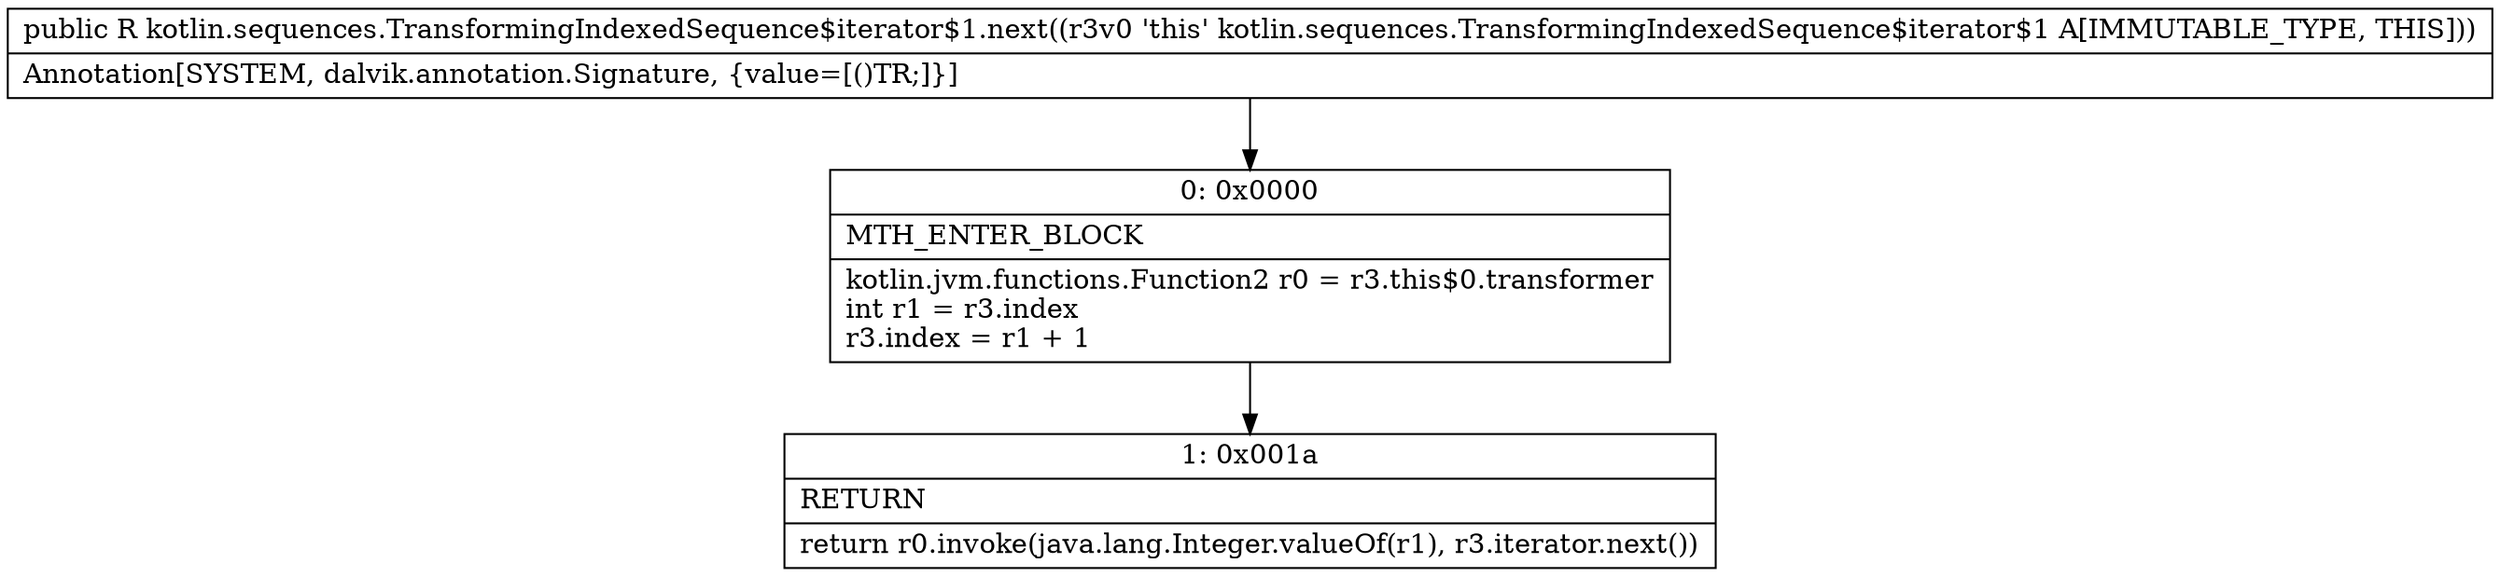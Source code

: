 digraph "CFG forkotlin.sequences.TransformingIndexedSequence$iterator$1.next()Ljava\/lang\/Object;" {
Node_0 [shape=record,label="{0\:\ 0x0000|MTH_ENTER_BLOCK\l|kotlin.jvm.functions.Function2 r0 = r3.this$0.transformer\lint r1 = r3.index\lr3.index = r1 + 1\l}"];
Node_1 [shape=record,label="{1\:\ 0x001a|RETURN\l|return r0.invoke(java.lang.Integer.valueOf(r1), r3.iterator.next())\l}"];
MethodNode[shape=record,label="{public R kotlin.sequences.TransformingIndexedSequence$iterator$1.next((r3v0 'this' kotlin.sequences.TransformingIndexedSequence$iterator$1 A[IMMUTABLE_TYPE, THIS]))  | Annotation[SYSTEM, dalvik.annotation.Signature, \{value=[()TR;]\}]\l}"];
MethodNode -> Node_0;
Node_0 -> Node_1;
}

